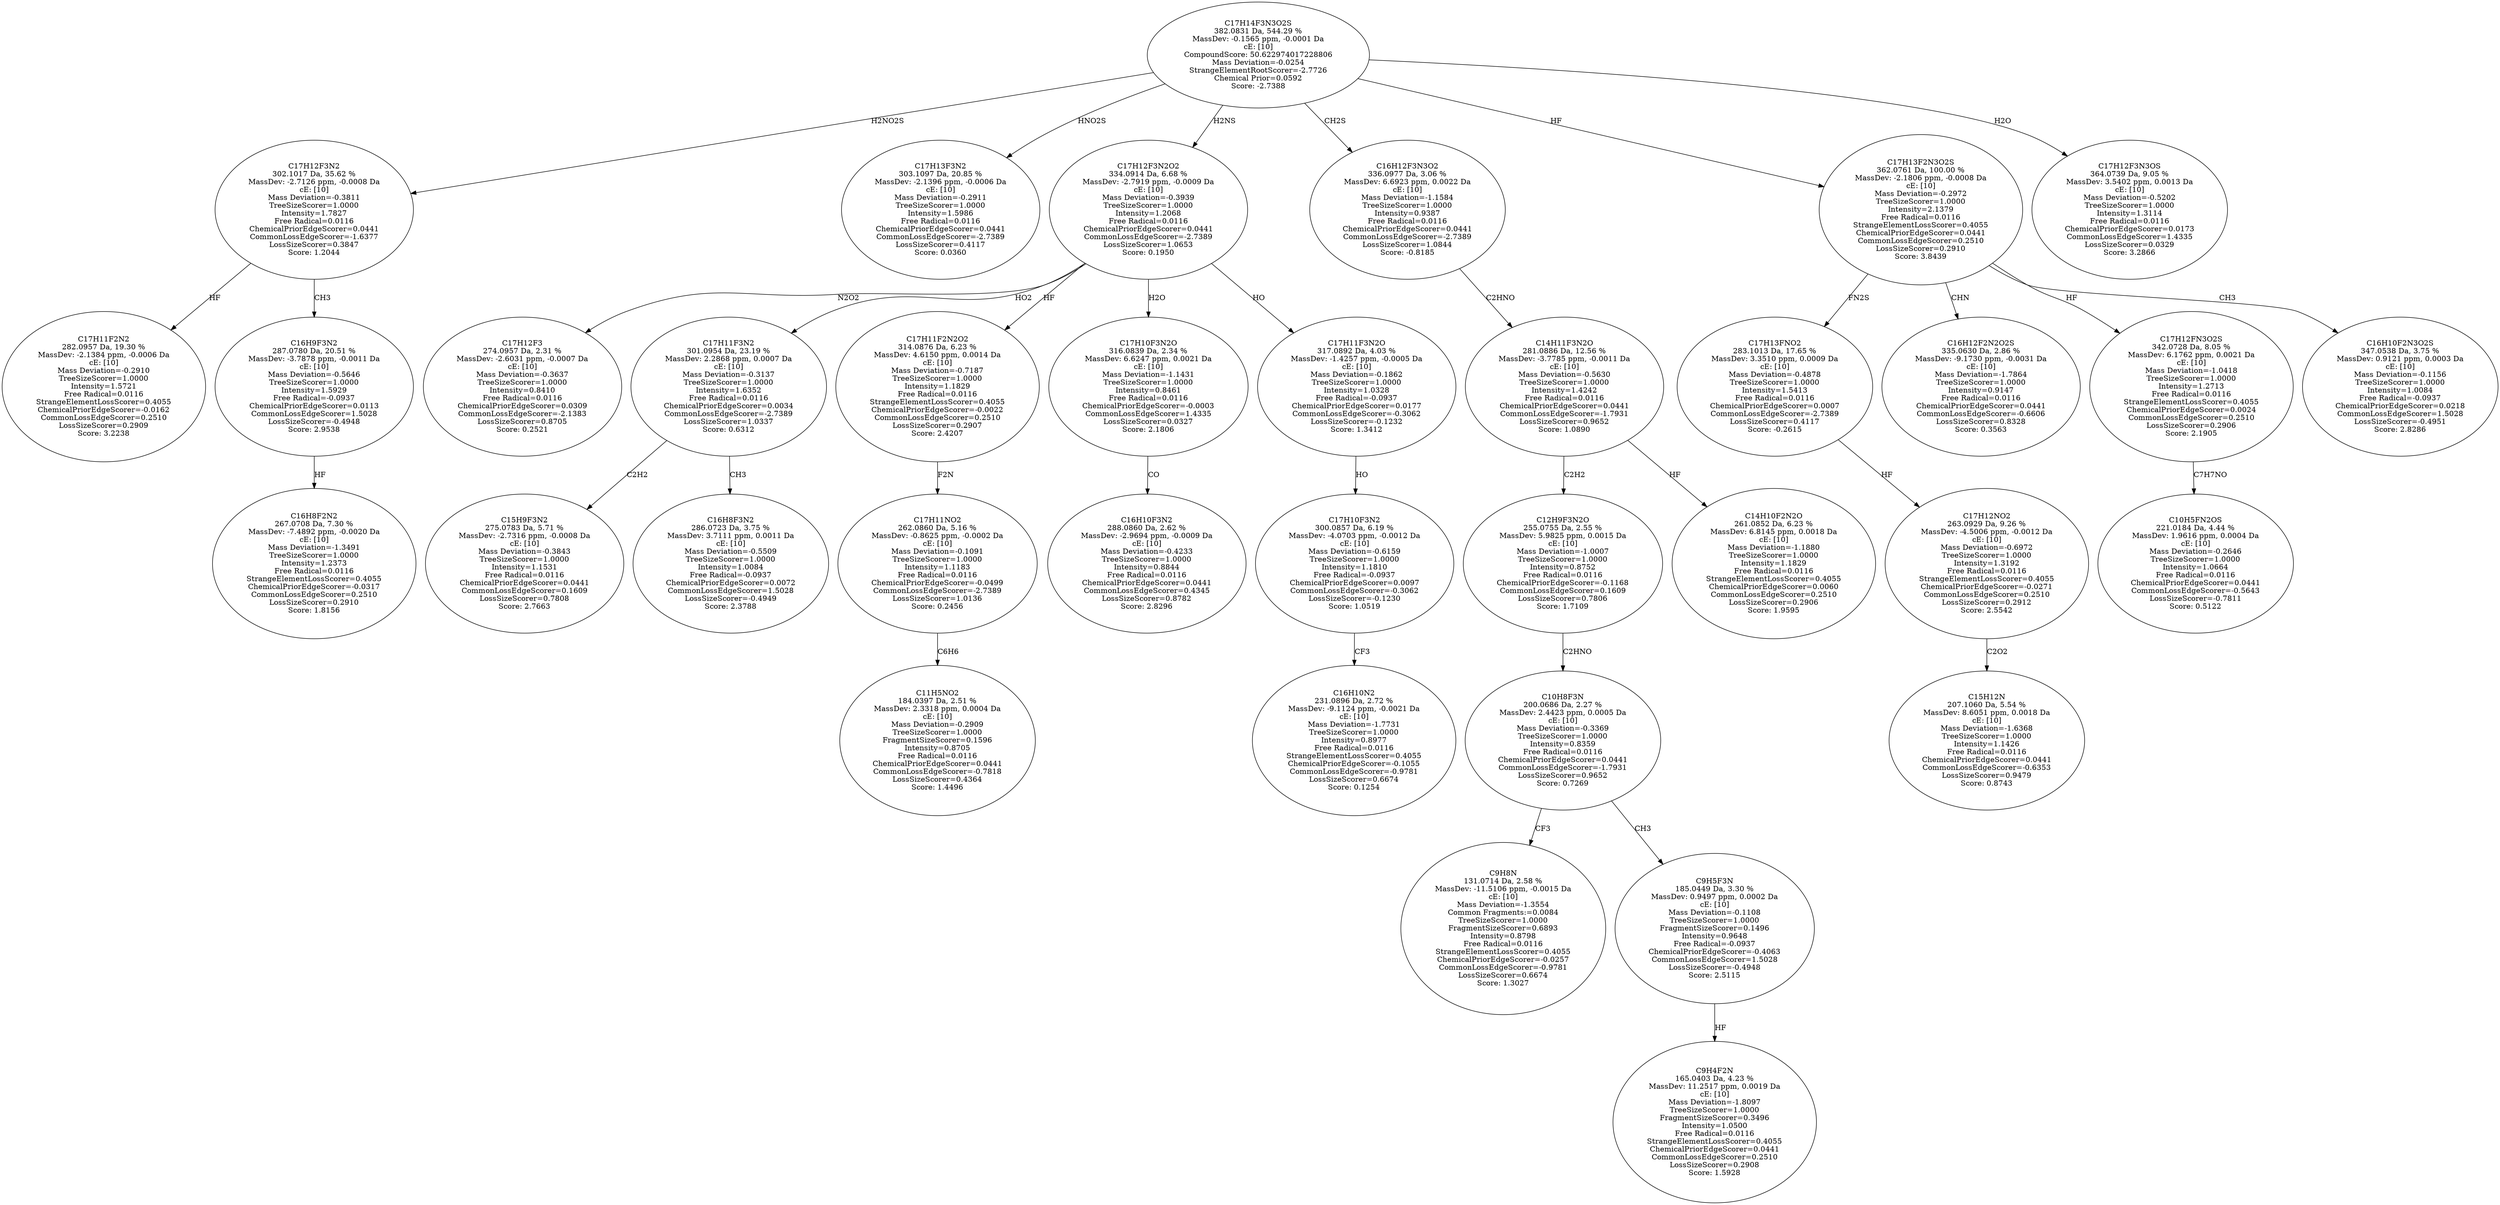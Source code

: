strict digraph {
v1 [label="C17H11F2N2\n282.0957 Da, 19.30 %\nMassDev: -2.1384 ppm, -0.0006 Da\ncE: [10]\nMass Deviation=-0.2910\nTreeSizeScorer=1.0000\nIntensity=1.5721\nFree Radical=0.0116\nStrangeElementLossScorer=0.4055\nChemicalPriorEdgeScorer=-0.0162\nCommonLossEdgeScorer=0.2510\nLossSizeScorer=0.2909\nScore: 3.2238"];
v2 [label="C16H8F2N2\n267.0708 Da, 7.30 %\nMassDev: -7.4892 ppm, -0.0020 Da\ncE: [10]\nMass Deviation=-1.3491\nTreeSizeScorer=1.0000\nIntensity=1.2373\nFree Radical=0.0116\nStrangeElementLossScorer=0.4055\nChemicalPriorEdgeScorer=-0.0317\nCommonLossEdgeScorer=0.2510\nLossSizeScorer=0.2910\nScore: 1.8156"];
v3 [label="C16H9F3N2\n287.0780 Da, 20.51 %\nMassDev: -3.7878 ppm, -0.0011 Da\ncE: [10]\nMass Deviation=-0.5646\nTreeSizeScorer=1.0000\nIntensity=1.5929\nFree Radical=-0.0937\nChemicalPriorEdgeScorer=0.0113\nCommonLossEdgeScorer=1.5028\nLossSizeScorer=-0.4948\nScore: 2.9538"];
v4 [label="C17H12F3N2\n302.1017 Da, 35.62 %\nMassDev: -2.7126 ppm, -0.0008 Da\ncE: [10]\nMass Deviation=-0.3811\nTreeSizeScorer=1.0000\nIntensity=1.7827\nFree Radical=0.0116\nChemicalPriorEdgeScorer=0.0441\nCommonLossEdgeScorer=-1.6377\nLossSizeScorer=0.3847\nScore: 1.2044"];
v5 [label="C17H13F3N2\n303.1097 Da, 20.85 %\nMassDev: -2.1396 ppm, -0.0006 Da\ncE: [10]\nMass Deviation=-0.2911\nTreeSizeScorer=1.0000\nIntensity=1.5986\nFree Radical=0.0116\nChemicalPriorEdgeScorer=0.0441\nCommonLossEdgeScorer=-2.7389\nLossSizeScorer=0.4117\nScore: 0.0360"];
v6 [label="C17H12F3\n274.0957 Da, 2.31 %\nMassDev: -2.6031 ppm, -0.0007 Da\ncE: [10]\nMass Deviation=-0.3637\nTreeSizeScorer=1.0000\nIntensity=0.8410\nFree Radical=0.0116\nChemicalPriorEdgeScorer=0.0309\nCommonLossEdgeScorer=-2.1383\nLossSizeScorer=0.8705\nScore: 0.2521"];
v7 [label="C15H9F3N2\n275.0783 Da, 5.71 %\nMassDev: -2.7316 ppm, -0.0008 Da\ncE: [10]\nMass Deviation=-0.3843\nTreeSizeScorer=1.0000\nIntensity=1.1531\nFree Radical=0.0116\nChemicalPriorEdgeScorer=0.0441\nCommonLossEdgeScorer=0.1609\nLossSizeScorer=0.7808\nScore: 2.7663"];
v8 [label="C16H8F3N2\n286.0723 Da, 3.75 %\nMassDev: 3.7111 ppm, 0.0011 Da\ncE: [10]\nMass Deviation=-0.5509\nTreeSizeScorer=1.0000\nIntensity=1.0084\nFree Radical=-0.0937\nChemicalPriorEdgeScorer=0.0072\nCommonLossEdgeScorer=1.5028\nLossSizeScorer=-0.4949\nScore: 2.3788"];
v9 [label="C17H11F3N2\n301.0954 Da, 23.19 %\nMassDev: 2.2868 ppm, 0.0007 Da\ncE: [10]\nMass Deviation=-0.3137\nTreeSizeScorer=1.0000\nIntensity=1.6352\nFree Radical=0.0116\nChemicalPriorEdgeScorer=0.0034\nCommonLossEdgeScorer=-2.7389\nLossSizeScorer=1.0337\nScore: 0.6312"];
v10 [label="C11H5NO2\n184.0397 Da, 2.51 %\nMassDev: 2.3318 ppm, 0.0004 Da\ncE: [10]\nMass Deviation=-0.2909\nTreeSizeScorer=1.0000\nFragmentSizeScorer=0.1596\nIntensity=0.8705\nFree Radical=0.0116\nChemicalPriorEdgeScorer=0.0441\nCommonLossEdgeScorer=-0.7818\nLossSizeScorer=0.4364\nScore: 1.4496"];
v11 [label="C17H11NO2\n262.0860 Da, 5.16 %\nMassDev: -0.8625 ppm, -0.0002 Da\ncE: [10]\nMass Deviation=-0.1091\nTreeSizeScorer=1.0000\nIntensity=1.1183\nFree Radical=0.0116\nChemicalPriorEdgeScorer=-0.0499\nCommonLossEdgeScorer=-2.7389\nLossSizeScorer=1.0136\nScore: 0.2456"];
v12 [label="C17H11F2N2O2\n314.0876 Da, 6.23 %\nMassDev: 4.6150 ppm, 0.0014 Da\ncE: [10]\nMass Deviation=-0.7187\nTreeSizeScorer=1.0000\nIntensity=1.1829\nFree Radical=0.0116\nStrangeElementLossScorer=0.4055\nChemicalPriorEdgeScorer=-0.0022\nCommonLossEdgeScorer=0.2510\nLossSizeScorer=0.2907\nScore: 2.4207"];
v13 [label="C16H10F3N2\n288.0860 Da, 2.62 %\nMassDev: -2.9694 ppm, -0.0009 Da\ncE: [10]\nMass Deviation=-0.4233\nTreeSizeScorer=1.0000\nIntensity=0.8844\nFree Radical=0.0116\nChemicalPriorEdgeScorer=0.0441\nCommonLossEdgeScorer=0.4345\nLossSizeScorer=0.8782\nScore: 2.8296"];
v14 [label="C17H10F3N2O\n316.0839 Da, 2.34 %\nMassDev: 6.6247 ppm, 0.0021 Da\ncE: [10]\nMass Deviation=-1.1431\nTreeSizeScorer=1.0000\nIntensity=0.8461\nFree Radical=0.0116\nChemicalPriorEdgeScorer=-0.0003\nCommonLossEdgeScorer=1.4335\nLossSizeScorer=0.0327\nScore: 2.1806"];
v15 [label="C16H10N2\n231.0896 Da, 2.72 %\nMassDev: -9.1124 ppm, -0.0021 Da\ncE: [10]\nMass Deviation=-1.7731\nTreeSizeScorer=1.0000\nIntensity=0.8977\nFree Radical=0.0116\nStrangeElementLossScorer=0.4055\nChemicalPriorEdgeScorer=-0.1055\nCommonLossEdgeScorer=-0.9781\nLossSizeScorer=0.6674\nScore: 0.1254"];
v16 [label="C17H10F3N2\n300.0857 Da, 6.19 %\nMassDev: -4.0703 ppm, -0.0012 Da\ncE: [10]\nMass Deviation=-0.6159\nTreeSizeScorer=1.0000\nIntensity=1.1810\nFree Radical=-0.0937\nChemicalPriorEdgeScorer=0.0097\nCommonLossEdgeScorer=-0.3062\nLossSizeScorer=-0.1230\nScore: 1.0519"];
v17 [label="C17H11F3N2O\n317.0892 Da, 4.03 %\nMassDev: -1.4257 ppm, -0.0005 Da\ncE: [10]\nMass Deviation=-0.1862\nTreeSizeScorer=1.0000\nIntensity=1.0328\nFree Radical=-0.0937\nChemicalPriorEdgeScorer=0.0177\nCommonLossEdgeScorer=-0.3062\nLossSizeScorer=-0.1232\nScore: 1.3412"];
v18 [label="C17H12F3N2O2\n334.0914 Da, 6.68 %\nMassDev: -2.7919 ppm, -0.0009 Da\ncE: [10]\nMass Deviation=-0.3939\nTreeSizeScorer=1.0000\nIntensity=1.2068\nFree Radical=0.0116\nChemicalPriorEdgeScorer=0.0441\nCommonLossEdgeScorer=-2.7389\nLossSizeScorer=1.0653\nScore: 0.1950"];
v19 [label="C9H8N\n131.0714 Da, 2.58 %\nMassDev: -11.5106 ppm, -0.0015 Da\ncE: [10]\nMass Deviation=-1.3554\nCommon Fragments:=0.0084\nTreeSizeScorer=1.0000\nFragmentSizeScorer=0.6893\nIntensity=0.8798\nFree Radical=0.0116\nStrangeElementLossScorer=0.4055\nChemicalPriorEdgeScorer=-0.0257\nCommonLossEdgeScorer=-0.9781\nLossSizeScorer=0.6674\nScore: 1.3027"];
v20 [label="C9H4F2N\n165.0403 Da, 4.23 %\nMassDev: 11.2517 ppm, 0.0019 Da\ncE: [10]\nMass Deviation=-1.8097\nTreeSizeScorer=1.0000\nFragmentSizeScorer=0.3496\nIntensity=1.0500\nFree Radical=0.0116\nStrangeElementLossScorer=0.4055\nChemicalPriorEdgeScorer=0.0441\nCommonLossEdgeScorer=0.2510\nLossSizeScorer=0.2908\nScore: 1.5928"];
v21 [label="C9H5F3N\n185.0449 Da, 3.30 %\nMassDev: 0.9497 ppm, 0.0002 Da\ncE: [10]\nMass Deviation=-0.1108\nTreeSizeScorer=1.0000\nFragmentSizeScorer=0.1496\nIntensity=0.9648\nFree Radical=-0.0937\nChemicalPriorEdgeScorer=-0.4063\nCommonLossEdgeScorer=1.5028\nLossSizeScorer=-0.4948\nScore: 2.5115"];
v22 [label="C10H8F3N\n200.0686 Da, 2.27 %\nMassDev: 2.4423 ppm, 0.0005 Da\ncE: [10]\nMass Deviation=-0.3369\nTreeSizeScorer=1.0000\nIntensity=0.8359\nFree Radical=0.0116\nChemicalPriorEdgeScorer=0.0441\nCommonLossEdgeScorer=-1.7931\nLossSizeScorer=0.9652\nScore: 0.7269"];
v23 [label="C12H9F3N2O\n255.0755 Da, 2.55 %\nMassDev: 5.9825 ppm, 0.0015 Da\ncE: [10]\nMass Deviation=-1.0007\nTreeSizeScorer=1.0000\nIntensity=0.8752\nFree Radical=0.0116\nChemicalPriorEdgeScorer=-0.1168\nCommonLossEdgeScorer=0.1609\nLossSizeScorer=0.7806\nScore: 1.7109"];
v24 [label="C14H10F2N2O\n261.0852 Da, 6.23 %\nMassDev: 6.8145 ppm, 0.0018 Da\ncE: [10]\nMass Deviation=-1.1880\nTreeSizeScorer=1.0000\nIntensity=1.1829\nFree Radical=0.0116\nStrangeElementLossScorer=0.4055\nChemicalPriorEdgeScorer=0.0060\nCommonLossEdgeScorer=0.2510\nLossSizeScorer=0.2906\nScore: 1.9595"];
v25 [label="C14H11F3N2O\n281.0886 Da, 12.56 %\nMassDev: -3.7785 ppm, -0.0011 Da\ncE: [10]\nMass Deviation=-0.5630\nTreeSizeScorer=1.0000\nIntensity=1.4242\nFree Radical=0.0116\nChemicalPriorEdgeScorer=0.0441\nCommonLossEdgeScorer=-1.7931\nLossSizeScorer=0.9652\nScore: 1.0890"];
v26 [label="C16H12F3N3O2\n336.0977 Da, 3.06 %\nMassDev: 6.6923 ppm, 0.0022 Da\ncE: [10]\nMass Deviation=-1.1584\nTreeSizeScorer=1.0000\nIntensity=0.9387\nFree Radical=0.0116\nChemicalPriorEdgeScorer=0.0441\nCommonLossEdgeScorer=-2.7389\nLossSizeScorer=1.0844\nScore: -0.8185"];
v27 [label="C15H12N\n207.1060 Da, 5.54 %\nMassDev: 8.6051 ppm, 0.0018 Da\ncE: [10]\nMass Deviation=-1.6368\nTreeSizeScorer=1.0000\nIntensity=1.1426\nFree Radical=0.0116\nChemicalPriorEdgeScorer=0.0441\nCommonLossEdgeScorer=-0.6353\nLossSizeScorer=0.9479\nScore: 0.8743"];
v28 [label="C17H12NO2\n263.0929 Da, 9.26 %\nMassDev: -4.5006 ppm, -0.0012 Da\ncE: [10]\nMass Deviation=-0.6972\nTreeSizeScorer=1.0000\nIntensity=1.3192\nFree Radical=0.0116\nStrangeElementLossScorer=0.4055\nChemicalPriorEdgeScorer=-0.0271\nCommonLossEdgeScorer=0.2510\nLossSizeScorer=0.2912\nScore: 2.5542"];
v29 [label="C17H13FNO2\n283.1013 Da, 17.65 %\nMassDev: 3.3510 ppm, 0.0009 Da\ncE: [10]\nMass Deviation=-0.4878\nTreeSizeScorer=1.0000\nIntensity=1.5413\nFree Radical=0.0116\nChemicalPriorEdgeScorer=0.0007\nCommonLossEdgeScorer=-2.7389\nLossSizeScorer=0.4117\nScore: -0.2615"];
v30 [label="C16H12F2N2O2S\n335.0630 Da, 2.86 %\nMassDev: -9.1730 ppm, -0.0031 Da\ncE: [10]\nMass Deviation=-1.7864\nTreeSizeScorer=1.0000\nIntensity=0.9147\nFree Radical=0.0116\nChemicalPriorEdgeScorer=0.0441\nCommonLossEdgeScorer=-0.6606\nLossSizeScorer=0.8328\nScore: 0.3563"];
v31 [label="C10H5FN2OS\n221.0184 Da, 4.44 %\nMassDev: 1.9616 ppm, 0.0004 Da\ncE: [10]\nMass Deviation=-0.2646\nTreeSizeScorer=1.0000\nIntensity=1.0664\nFree Radical=0.0116\nChemicalPriorEdgeScorer=0.0441\nCommonLossEdgeScorer=-0.5643\nLossSizeScorer=-0.7811\nScore: 0.5122"];
v32 [label="C17H12FN3O2S\n342.0728 Da, 8.05 %\nMassDev: 6.1762 ppm, 0.0021 Da\ncE: [10]\nMass Deviation=-1.0418\nTreeSizeScorer=1.0000\nIntensity=1.2713\nFree Radical=0.0116\nStrangeElementLossScorer=0.4055\nChemicalPriorEdgeScorer=0.0024\nCommonLossEdgeScorer=0.2510\nLossSizeScorer=0.2906\nScore: 2.1905"];
v33 [label="C16H10F2N3O2S\n347.0538 Da, 3.75 %\nMassDev: 0.9121 ppm, 0.0003 Da\ncE: [10]\nMass Deviation=-0.1156\nTreeSizeScorer=1.0000\nIntensity=1.0084\nFree Radical=-0.0937\nChemicalPriorEdgeScorer=0.0218\nCommonLossEdgeScorer=1.5028\nLossSizeScorer=-0.4951\nScore: 2.8286"];
v34 [label="C17H13F2N3O2S\n362.0761 Da, 100.00 %\nMassDev: -2.1806 ppm, -0.0008 Da\ncE: [10]\nMass Deviation=-0.2972\nTreeSizeScorer=1.0000\nIntensity=2.1379\nFree Radical=0.0116\nStrangeElementLossScorer=0.4055\nChemicalPriorEdgeScorer=0.0441\nCommonLossEdgeScorer=0.2510\nLossSizeScorer=0.2910\nScore: 3.8439"];
v35 [label="C17H12F3N3OS\n364.0739 Da, 9.05 %\nMassDev: 3.5402 ppm, 0.0013 Da\ncE: [10]\nMass Deviation=-0.5202\nTreeSizeScorer=1.0000\nIntensity=1.3114\nFree Radical=0.0116\nChemicalPriorEdgeScorer=0.0173\nCommonLossEdgeScorer=1.4335\nLossSizeScorer=0.0329\nScore: 3.2866"];
v36 [label="C17H14F3N3O2S\n382.0831 Da, 544.29 %\nMassDev: -0.1565 ppm, -0.0001 Da\ncE: [10]\nCompoundScore: 50.622974017228806\nMass Deviation=-0.0254\nStrangeElementRootScorer=-2.7726\nChemical Prior=0.0592\nScore: -2.7388"];
v4 -> v1 [label="HF"];
v3 -> v2 [label="HF"];
v4 -> v3 [label="CH3"];
v36 -> v4 [label="H2NO2S"];
v36 -> v5 [label="HNO2S"];
v18 -> v6 [label="N2O2"];
v9 -> v7 [label="C2H2"];
v9 -> v8 [label="CH3"];
v18 -> v9 [label="HO2"];
v11 -> v10 [label="C6H6"];
v12 -> v11 [label="F2N"];
v18 -> v12 [label="HF"];
v14 -> v13 [label="CO"];
v18 -> v14 [label="H2O"];
v16 -> v15 [label="CF3"];
v17 -> v16 [label="HO"];
v18 -> v17 [label="HO"];
v36 -> v18 [label="H2NS"];
v22 -> v19 [label="CF3"];
v21 -> v20 [label="HF"];
v22 -> v21 [label="CH3"];
v23 -> v22 [label="C2HNO"];
v25 -> v23 [label="C2H2"];
v25 -> v24 [label="HF"];
v26 -> v25 [label="C2HNO"];
v36 -> v26 [label="CH2S"];
v28 -> v27 [label="C2O2"];
v29 -> v28 [label="HF"];
v34 -> v29 [label="FN2S"];
v34 -> v30 [label="CHN"];
v32 -> v31 [label="C7H7NO"];
v34 -> v32 [label="HF"];
v34 -> v33 [label="CH3"];
v36 -> v34 [label="HF"];
v36 -> v35 [label="H2O"];
}